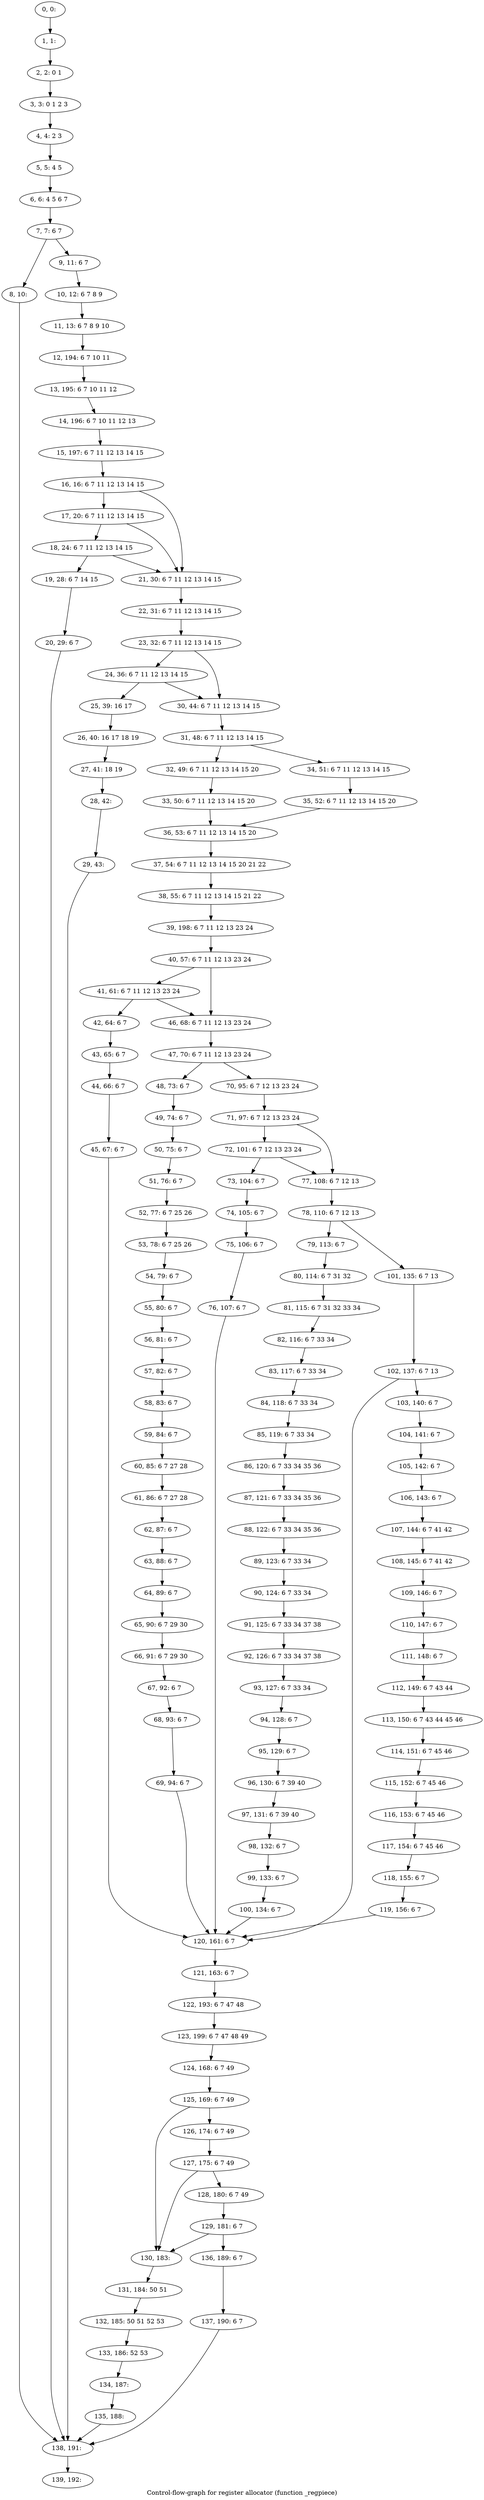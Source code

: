 digraph G {
graph [label="Control-flow-graph for register allocator (function _regpiece)"]
0[label="0, 0: "];
1[label="1, 1: "];
2[label="2, 2: 0 1 "];
3[label="3, 3: 0 1 2 3 "];
4[label="4, 4: 2 3 "];
5[label="5, 5: 4 5 "];
6[label="6, 6: 4 5 6 7 "];
7[label="7, 7: 6 7 "];
8[label="8, 10: "];
9[label="9, 11: 6 7 "];
10[label="10, 12: 6 7 8 9 "];
11[label="11, 13: 6 7 8 9 10 "];
12[label="12, 194: 6 7 10 11 "];
13[label="13, 195: 6 7 10 11 12 "];
14[label="14, 196: 6 7 10 11 12 13 "];
15[label="15, 197: 6 7 11 12 13 14 15 "];
16[label="16, 16: 6 7 11 12 13 14 15 "];
17[label="17, 20: 6 7 11 12 13 14 15 "];
18[label="18, 24: 6 7 11 12 13 14 15 "];
19[label="19, 28: 6 7 14 15 "];
20[label="20, 29: 6 7 "];
21[label="21, 30: 6 7 11 12 13 14 15 "];
22[label="22, 31: 6 7 11 12 13 14 15 "];
23[label="23, 32: 6 7 11 12 13 14 15 "];
24[label="24, 36: 6 7 11 12 13 14 15 "];
25[label="25, 39: 16 17 "];
26[label="26, 40: 16 17 18 19 "];
27[label="27, 41: 18 19 "];
28[label="28, 42: "];
29[label="29, 43: "];
30[label="30, 44: 6 7 11 12 13 14 15 "];
31[label="31, 48: 6 7 11 12 13 14 15 "];
32[label="32, 49: 6 7 11 12 13 14 15 20 "];
33[label="33, 50: 6 7 11 12 13 14 15 20 "];
34[label="34, 51: 6 7 11 12 13 14 15 "];
35[label="35, 52: 6 7 11 12 13 14 15 20 "];
36[label="36, 53: 6 7 11 12 13 14 15 20 "];
37[label="37, 54: 6 7 11 12 13 14 15 20 21 22 "];
38[label="38, 55: 6 7 11 12 13 14 15 21 22 "];
39[label="39, 198: 6 7 11 12 13 23 24 "];
40[label="40, 57: 6 7 11 12 13 23 24 "];
41[label="41, 61: 6 7 11 12 13 23 24 "];
42[label="42, 64: 6 7 "];
43[label="43, 65: 6 7 "];
44[label="44, 66: 6 7 "];
45[label="45, 67: 6 7 "];
46[label="46, 68: 6 7 11 12 13 23 24 "];
47[label="47, 70: 6 7 11 12 13 23 24 "];
48[label="48, 73: 6 7 "];
49[label="49, 74: 6 7 "];
50[label="50, 75: 6 7 "];
51[label="51, 76: 6 7 "];
52[label="52, 77: 6 7 25 26 "];
53[label="53, 78: 6 7 25 26 "];
54[label="54, 79: 6 7 "];
55[label="55, 80: 6 7 "];
56[label="56, 81: 6 7 "];
57[label="57, 82: 6 7 "];
58[label="58, 83: 6 7 "];
59[label="59, 84: 6 7 "];
60[label="60, 85: 6 7 27 28 "];
61[label="61, 86: 6 7 27 28 "];
62[label="62, 87: 6 7 "];
63[label="63, 88: 6 7 "];
64[label="64, 89: 6 7 "];
65[label="65, 90: 6 7 29 30 "];
66[label="66, 91: 6 7 29 30 "];
67[label="67, 92: 6 7 "];
68[label="68, 93: 6 7 "];
69[label="69, 94: 6 7 "];
70[label="70, 95: 6 7 12 13 23 24 "];
71[label="71, 97: 6 7 12 13 23 24 "];
72[label="72, 101: 6 7 12 13 23 24 "];
73[label="73, 104: 6 7 "];
74[label="74, 105: 6 7 "];
75[label="75, 106: 6 7 "];
76[label="76, 107: 6 7 "];
77[label="77, 108: 6 7 12 13 "];
78[label="78, 110: 6 7 12 13 "];
79[label="79, 113: 6 7 "];
80[label="80, 114: 6 7 31 32 "];
81[label="81, 115: 6 7 31 32 33 34 "];
82[label="82, 116: 6 7 33 34 "];
83[label="83, 117: 6 7 33 34 "];
84[label="84, 118: 6 7 33 34 "];
85[label="85, 119: 6 7 33 34 "];
86[label="86, 120: 6 7 33 34 35 36 "];
87[label="87, 121: 6 7 33 34 35 36 "];
88[label="88, 122: 6 7 33 34 35 36 "];
89[label="89, 123: 6 7 33 34 "];
90[label="90, 124: 6 7 33 34 "];
91[label="91, 125: 6 7 33 34 37 38 "];
92[label="92, 126: 6 7 33 34 37 38 "];
93[label="93, 127: 6 7 33 34 "];
94[label="94, 128: 6 7 "];
95[label="95, 129: 6 7 "];
96[label="96, 130: 6 7 39 40 "];
97[label="97, 131: 6 7 39 40 "];
98[label="98, 132: 6 7 "];
99[label="99, 133: 6 7 "];
100[label="100, 134: 6 7 "];
101[label="101, 135: 6 7 13 "];
102[label="102, 137: 6 7 13 "];
103[label="103, 140: 6 7 "];
104[label="104, 141: 6 7 "];
105[label="105, 142: 6 7 "];
106[label="106, 143: 6 7 "];
107[label="107, 144: 6 7 41 42 "];
108[label="108, 145: 6 7 41 42 "];
109[label="109, 146: 6 7 "];
110[label="110, 147: 6 7 "];
111[label="111, 148: 6 7 "];
112[label="112, 149: 6 7 43 44 "];
113[label="113, 150: 6 7 43 44 45 46 "];
114[label="114, 151: 6 7 45 46 "];
115[label="115, 152: 6 7 45 46 "];
116[label="116, 153: 6 7 45 46 "];
117[label="117, 154: 6 7 45 46 "];
118[label="118, 155: 6 7 "];
119[label="119, 156: 6 7 "];
120[label="120, 161: 6 7 "];
121[label="121, 163: 6 7 "];
122[label="122, 193: 6 7 47 48 "];
123[label="123, 199: 6 7 47 48 49 "];
124[label="124, 168: 6 7 49 "];
125[label="125, 169: 6 7 49 "];
126[label="126, 174: 6 7 49 "];
127[label="127, 175: 6 7 49 "];
128[label="128, 180: 6 7 49 "];
129[label="129, 181: 6 7 "];
130[label="130, 183: "];
131[label="131, 184: 50 51 "];
132[label="132, 185: 50 51 52 53 "];
133[label="133, 186: 52 53 "];
134[label="134, 187: "];
135[label="135, 188: "];
136[label="136, 189: 6 7 "];
137[label="137, 190: 6 7 "];
138[label="138, 191: "];
139[label="139, 192: "];
0->1 ;
1->2 ;
2->3 ;
3->4 ;
4->5 ;
5->6 ;
6->7 ;
7->8 ;
7->9 ;
8->138 ;
9->10 ;
10->11 ;
11->12 ;
12->13 ;
13->14 ;
14->15 ;
15->16 ;
16->17 ;
16->21 ;
17->18 ;
17->21 ;
18->19 ;
18->21 ;
19->20 ;
20->138 ;
21->22 ;
22->23 ;
23->24 ;
23->30 ;
24->25 ;
24->30 ;
25->26 ;
26->27 ;
27->28 ;
28->29 ;
29->138 ;
30->31 ;
31->32 ;
31->34 ;
32->33 ;
33->36 ;
34->35 ;
35->36 ;
36->37 ;
37->38 ;
38->39 ;
39->40 ;
40->41 ;
40->46 ;
41->42 ;
41->46 ;
42->43 ;
43->44 ;
44->45 ;
45->120 ;
46->47 ;
47->48 ;
47->70 ;
48->49 ;
49->50 ;
50->51 ;
51->52 ;
52->53 ;
53->54 ;
54->55 ;
55->56 ;
56->57 ;
57->58 ;
58->59 ;
59->60 ;
60->61 ;
61->62 ;
62->63 ;
63->64 ;
64->65 ;
65->66 ;
66->67 ;
67->68 ;
68->69 ;
69->120 ;
70->71 ;
71->72 ;
71->77 ;
72->73 ;
72->77 ;
73->74 ;
74->75 ;
75->76 ;
76->120 ;
77->78 ;
78->79 ;
78->101 ;
79->80 ;
80->81 ;
81->82 ;
82->83 ;
83->84 ;
84->85 ;
85->86 ;
86->87 ;
87->88 ;
88->89 ;
89->90 ;
90->91 ;
91->92 ;
92->93 ;
93->94 ;
94->95 ;
95->96 ;
96->97 ;
97->98 ;
98->99 ;
99->100 ;
100->120 ;
101->102 ;
102->103 ;
102->120 ;
103->104 ;
104->105 ;
105->106 ;
106->107 ;
107->108 ;
108->109 ;
109->110 ;
110->111 ;
111->112 ;
112->113 ;
113->114 ;
114->115 ;
115->116 ;
116->117 ;
117->118 ;
118->119 ;
119->120 ;
120->121 ;
121->122 ;
122->123 ;
123->124 ;
124->125 ;
125->126 ;
125->130 ;
126->127 ;
127->128 ;
127->130 ;
128->129 ;
129->130 ;
129->136 ;
130->131 ;
131->132 ;
132->133 ;
133->134 ;
134->135 ;
135->138 ;
136->137 ;
137->138 ;
138->139 ;
}
